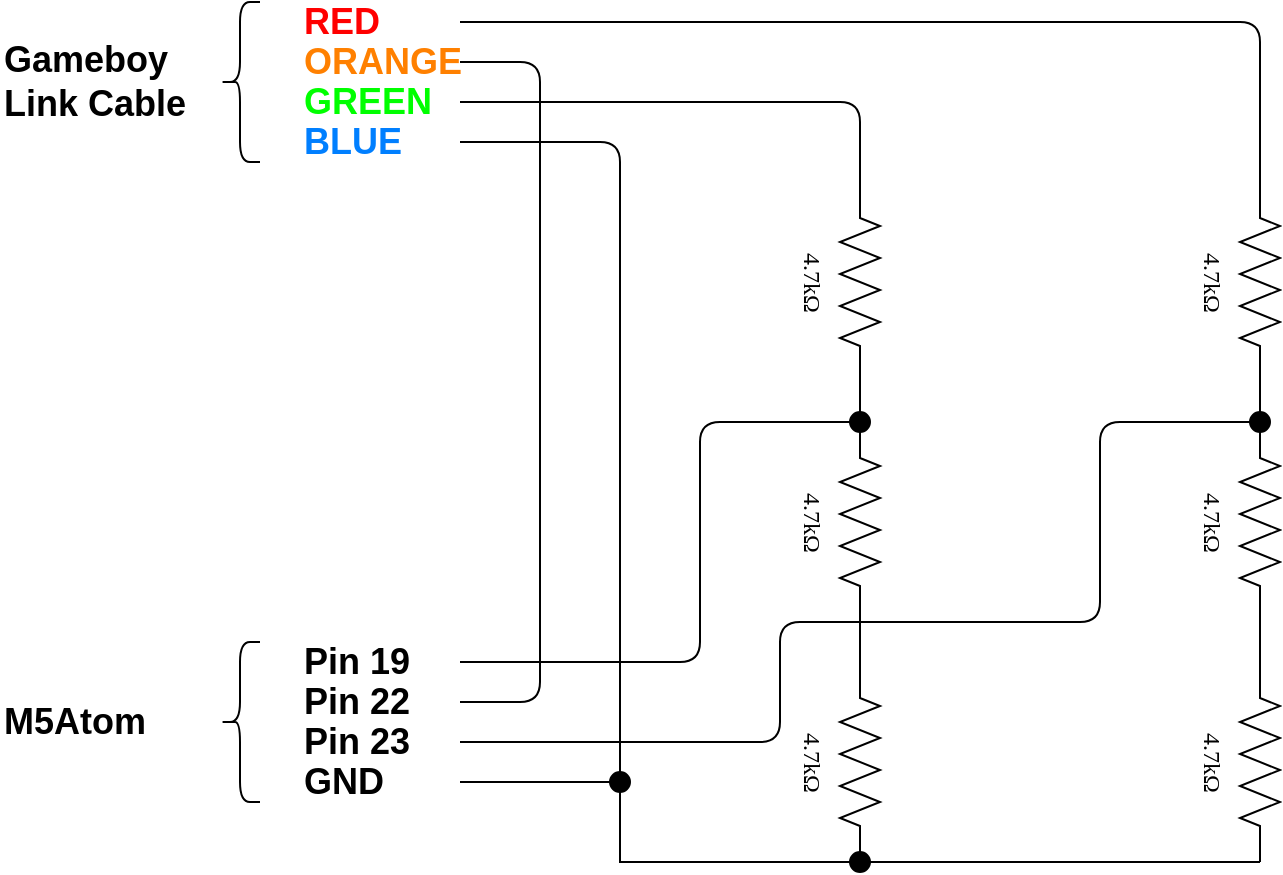 <mxfile version="15.2.9" type="device"><diagram name="Page-1" id="7e0a89b8-554c-2b80-1dc8-d5c74ca68de4"><mxGraphModel dx="946" dy="645" grid="1" gridSize="10" guides="1" tooltips="1" connect="1" arrows="1" fold="1" page="1" pageScale="1" pageWidth="1100" pageHeight="850" background="#ffffff" math="0" shadow="0"><root><mxCell id="0"/><mxCell id="1" parent="0"/><mxCell id="1qMZWkU59ugLYB8IkCdt-1" value="4.7kΩ" style="verticalLabelPosition=bottom;shadow=0;dashed=0;align=center;html=1;verticalAlign=top;strokeWidth=1;shape=mxgraph.electrical.resistors.resistor_2;rounded=1;comic=0;labelBackgroundColor=none;fontFamily=Verdana;fontSize=12;rotation=90;" parent="1" vertex="1"><mxGeometry x="670" y="190" width="100" height="20" as="geometry"/></mxCell><mxCell id="1qMZWkU59ugLYB8IkCdt-2" value="4.7kΩ" style="verticalLabelPosition=bottom;shadow=0;dashed=0;align=center;html=1;verticalAlign=top;strokeWidth=1;shape=mxgraph.electrical.resistors.resistor_2;rounded=1;comic=0;labelBackgroundColor=none;fontFamily=Verdana;fontSize=12;rotation=90;" parent="1" vertex="1"><mxGeometry x="670" y="310" width="100" height="20" as="geometry"/></mxCell><mxCell id="1qMZWkU59ugLYB8IkCdt-3" value="4.7kΩ" style="verticalLabelPosition=bottom;shadow=0;dashed=0;align=center;html=1;verticalAlign=top;strokeWidth=1;shape=mxgraph.electrical.resistors.resistor_2;rounded=1;comic=0;labelBackgroundColor=none;fontFamily=Verdana;fontSize=12;rotation=90;" parent="1" vertex="1"><mxGeometry x="670" y="430" width="100" height="20" as="geometry"/></mxCell><mxCell id="1qMZWkU59ugLYB8IkCdt-4" value="" style="endArrow=none;html=1;entryX=1;entryY=0.5;entryDx=0;entryDy=0;entryPerimeter=0;exitX=0;exitY=0.5;exitDx=0;exitDy=0;exitPerimeter=0;" parent="1" source="1qMZWkU59ugLYB8IkCdt-2" target="1qMZWkU59ugLYB8IkCdt-1" edge="1"><mxGeometry width="50" height="50" relative="1" as="geometry"><mxPoint x="690" y="560" as="sourcePoint"/><mxPoint x="740" y="510" as="targetPoint"/></mxGeometry></mxCell><mxCell id="1qMZWkU59ugLYB8IkCdt-5" value="" style="endArrow=none;html=1;entryX=1;entryY=0.5;entryDx=0;entryDy=0;entryPerimeter=0;exitX=0;exitY=0.5;exitDx=0;exitDy=0;exitPerimeter=0;" parent="1" source="1qMZWkU59ugLYB8IkCdt-3" target="1qMZWkU59ugLYB8IkCdt-2" edge="1"><mxGeometry width="50" height="50" relative="1" as="geometry"><mxPoint x="730" y="280" as="sourcePoint"/><mxPoint x="730" y="260" as="targetPoint"/></mxGeometry></mxCell><mxCell id="1qMZWkU59ugLYB8IkCdt-11" value="4.7kΩ" style="verticalLabelPosition=bottom;shadow=0;dashed=0;align=center;html=1;verticalAlign=top;strokeWidth=1;shape=mxgraph.electrical.resistors.resistor_2;rounded=1;comic=0;labelBackgroundColor=none;fontFamily=Verdana;fontSize=12;rotation=90;" parent="1" vertex="1"><mxGeometry x="870" y="190" width="100" height="20" as="geometry"/></mxCell><mxCell id="1qMZWkU59ugLYB8IkCdt-12" value="4.7kΩ" style="verticalLabelPosition=bottom;shadow=0;dashed=0;align=center;html=1;verticalAlign=top;strokeWidth=1;shape=mxgraph.electrical.resistors.resistor_2;rounded=1;comic=0;labelBackgroundColor=none;fontFamily=Verdana;fontSize=12;rotation=90;" parent="1" vertex="1"><mxGeometry x="870" y="310" width="100" height="20" as="geometry"/></mxCell><mxCell id="1qMZWkU59ugLYB8IkCdt-13" value="4.7kΩ" style="verticalLabelPosition=bottom;shadow=0;dashed=0;align=center;html=1;verticalAlign=top;strokeWidth=1;shape=mxgraph.electrical.resistors.resistor_2;rounded=1;comic=0;labelBackgroundColor=none;fontFamily=Verdana;fontSize=12;rotation=90;" parent="1" vertex="1"><mxGeometry x="870" y="430" width="100" height="20" as="geometry"/></mxCell><mxCell id="1qMZWkU59ugLYB8IkCdt-14" value="" style="endArrow=none;html=1;entryX=1;entryY=0.5;entryDx=0;entryDy=0;entryPerimeter=0;exitX=0;exitY=0.5;exitDx=0;exitDy=0;exitPerimeter=0;" parent="1" source="1qMZWkU59ugLYB8IkCdt-12" target="1qMZWkU59ugLYB8IkCdt-11" edge="1"><mxGeometry width="50" height="50" relative="1" as="geometry"><mxPoint x="890" y="560" as="sourcePoint"/><mxPoint x="940" y="510" as="targetPoint"/></mxGeometry></mxCell><mxCell id="1qMZWkU59ugLYB8IkCdt-15" value="" style="endArrow=none;html=1;entryX=1;entryY=0.5;entryDx=0;entryDy=0;entryPerimeter=0;exitX=0;exitY=0.5;exitDx=0;exitDy=0;exitPerimeter=0;" parent="1" source="1qMZWkU59ugLYB8IkCdt-13" target="1qMZWkU59ugLYB8IkCdt-12" edge="1"><mxGeometry width="50" height="50" relative="1" as="geometry"><mxPoint x="930" y="280" as="sourcePoint"/><mxPoint x="930" y="260" as="targetPoint"/></mxGeometry></mxCell><mxCell id="1qMZWkU59ugLYB8IkCdt-17" value="" style="endArrow=none;html=1;entryX=0;entryY=0.5;entryDx=0;entryDy=0;entryPerimeter=0;" parent="1" target="1qMZWkU59ugLYB8IkCdt-1" edge="1"><mxGeometry width="50" height="50" relative="1" as="geometry"><mxPoint x="520" y="110" as="sourcePoint"/><mxPoint x="740" y="510" as="targetPoint"/><Array as="points"><mxPoint x="720" y="110"/></Array></mxGeometry></mxCell><mxCell id="1qMZWkU59ugLYB8IkCdt-18" value="" style="endArrow=none;html=1;entryX=0;entryY=0.5;entryDx=0;entryDy=0;entryPerimeter=0;exitX=1;exitY=0.5;exitDx=0;exitDy=0;" parent="1" source="1qMZWkU59ugLYB8IkCdt-19" target="1qMZWkU59ugLYB8IkCdt-11" edge="1"><mxGeometry width="50" height="50" relative="1" as="geometry"><mxPoint x="520" y="70" as="sourcePoint"/><mxPoint x="920" y="110.0" as="targetPoint"/><Array as="points"><mxPoint x="920" y="70"/></Array></mxGeometry></mxCell><mxCell id="1qMZWkU59ugLYB8IkCdt-19" value="&lt;font size=&quot;4&quot;&gt;RED&lt;/font&gt;" style="text;html=1;strokeColor=none;fillColor=none;align=left;verticalAlign=middle;whiteSpace=wrap;rounded=0;fontColor=#FF0000;fontStyle=1" parent="1" vertex="1"><mxGeometry x="440" y="60" width="80" height="20" as="geometry"/></mxCell><mxCell id="1qMZWkU59ugLYB8IkCdt-20" value="&lt;font size=&quot;4&quot; color=&quot;#ff8000&quot;&gt;ORANGE&lt;/font&gt;" style="text;html=1;strokeColor=none;fillColor=none;align=left;verticalAlign=middle;whiteSpace=wrap;rounded=0;fontColor=#FF0000;fontStyle=1" parent="1" vertex="1"><mxGeometry x="440" y="80" width="80" height="20" as="geometry"/></mxCell><mxCell id="1qMZWkU59ugLYB8IkCdt-21" value="&lt;font size=&quot;4&quot; color=&quot;#00ff00&quot;&gt;GREEN&lt;/font&gt;" style="text;html=1;strokeColor=none;fillColor=none;align=left;verticalAlign=middle;whiteSpace=wrap;rounded=0;fontColor=#FF0000;fontStyle=1" parent="1" vertex="1"><mxGeometry x="440" y="100" width="80" height="20" as="geometry"/></mxCell><mxCell id="1qMZWkU59ugLYB8IkCdt-22" value="&lt;font size=&quot;4&quot; color=&quot;#007fff&quot;&gt;BLUE&lt;/font&gt;" style="text;html=1;strokeColor=none;fillColor=none;align=left;verticalAlign=middle;whiteSpace=wrap;rounded=0;fontColor=#FF0000;fontStyle=1" parent="1" vertex="1"><mxGeometry x="440" y="120" width="80" height="20" as="geometry"/></mxCell><mxCell id="1qMZWkU59ugLYB8IkCdt-23" value="&lt;font size=&quot;4&quot;&gt;&lt;font color=&quot;#000000&quot;&gt;Pin 19&lt;/font&gt;&lt;br&gt;&lt;/font&gt;" style="text;html=1;strokeColor=none;fillColor=none;align=left;verticalAlign=middle;whiteSpace=wrap;rounded=0;fontColor=#FF0000;fontStyle=1" parent="1" vertex="1"><mxGeometry x="440" y="380" width="80" height="20" as="geometry"/></mxCell><mxCell id="1qMZWkU59ugLYB8IkCdt-25" value="&lt;font size=&quot;4&quot;&gt;&lt;font color=&quot;#000000&quot;&gt;Pin 22&lt;/font&gt;&lt;br&gt;&lt;/font&gt;" style="text;html=1;strokeColor=none;fillColor=none;align=left;verticalAlign=middle;whiteSpace=wrap;rounded=0;fontColor=#FF0000;fontStyle=1" parent="1" vertex="1"><mxGeometry x="440" y="400" width="80" height="20" as="geometry"/></mxCell><mxCell id="1qMZWkU59ugLYB8IkCdt-26" value="&lt;font size=&quot;4&quot;&gt;&lt;font color=&quot;#000000&quot;&gt;Pin 23&lt;/font&gt;&lt;br&gt;&lt;/font&gt;" style="text;html=1;strokeColor=none;fillColor=none;align=left;verticalAlign=middle;whiteSpace=wrap;rounded=0;fontColor=#FF0000;fontStyle=1" parent="1" vertex="1"><mxGeometry x="440" y="420" width="80" height="20" as="geometry"/></mxCell><mxCell id="1qMZWkU59ugLYB8IkCdt-27" value="&lt;font size=&quot;4&quot;&gt;&lt;font color=&quot;#000000&quot;&gt;GND&lt;/font&gt;&lt;br&gt;&lt;/font&gt;" style="text;html=1;strokeColor=none;fillColor=none;align=left;verticalAlign=middle;whiteSpace=wrap;rounded=0;fontColor=#FF0000;fontStyle=1" parent="1" vertex="1"><mxGeometry x="440" y="440" width="80" height="20" as="geometry"/></mxCell><mxCell id="1qMZWkU59ugLYB8IkCdt-28" value="" style="endArrow=none;html=1;fontColor=#FF0000;entryX=1;entryY=0.5;entryDx=0;entryDy=0;entryPerimeter=0;exitX=1;exitY=0.5;exitDx=0;exitDy=0;exitPerimeter=0;" parent="1" source="1qMZWkU59ugLYB8IkCdt-3" target="1qMZWkU59ugLYB8IkCdt-13" edge="1"><mxGeometry width="50" height="50" relative="1" as="geometry"><mxPoint x="440" y="560" as="sourcePoint"/><mxPoint x="490" y="510" as="targetPoint"/></mxGeometry></mxCell><mxCell id="1qMZWkU59ugLYB8IkCdt-29" value="" style="ellipse;whiteSpace=wrap;html=1;aspect=fixed;fontColor=#FF0000;align=left;fillColor=#000000;" parent="1" vertex="1"><mxGeometry x="715" y="485" width="10" height="10" as="geometry"/></mxCell><mxCell id="1qMZWkU59ugLYB8IkCdt-31" value="" style="endArrow=none;html=1;fontColor=#FF0000;entryX=1;entryY=0.5;entryDx=0;entryDy=0;entryPerimeter=0;exitX=1;exitY=0.5;exitDx=0;exitDy=0;rounded=0;" parent="1" source="1qMZWkU59ugLYB8IkCdt-27" target="1qMZWkU59ugLYB8IkCdt-3" edge="1"><mxGeometry width="50" height="50" relative="1" as="geometry"><mxPoint x="440" y="660" as="sourcePoint"/><mxPoint x="490" y="610" as="targetPoint"/><Array as="points"><mxPoint x="600" y="450"/><mxPoint x="600" y="490"/></Array></mxGeometry></mxCell><mxCell id="1qMZWkU59ugLYB8IkCdt-32" value="" style="endArrow=none;html=1;fontColor=#FF0000;exitX=1;exitY=0.5;exitDx=0;exitDy=0;" parent="1" source="1qMZWkU59ugLYB8IkCdt-22" edge="1"><mxGeometry width="50" height="50" relative="1" as="geometry"><mxPoint x="440" y="660" as="sourcePoint"/><mxPoint x="600" y="450" as="targetPoint"/><Array as="points"><mxPoint x="600" y="130"/></Array></mxGeometry></mxCell><mxCell id="1qMZWkU59ugLYB8IkCdt-37" value="" style="ellipse;whiteSpace=wrap;html=1;aspect=fixed;fontColor=#FF0000;align=left;fillColor=#000000;" parent="1" vertex="1"><mxGeometry x="595" y="445" width="10" height="10" as="geometry"/></mxCell><mxCell id="1qMZWkU59ugLYB8IkCdt-39" value="" style="endArrow=none;html=1;fontColor=#FF0000;entryX=1;entryY=0.5;entryDx=0;entryDy=0;exitX=0;exitY=0.5;exitDx=0;exitDy=0;exitPerimeter=0;" parent="1" source="1qMZWkU59ugLYB8IkCdt-12" target="1qMZWkU59ugLYB8IkCdt-26" edge="1"><mxGeometry width="50" height="50" relative="1" as="geometry"><mxPoint x="440" y="570" as="sourcePoint"/><mxPoint x="490" y="520" as="targetPoint"/><Array as="points"><mxPoint x="840" y="270"/><mxPoint x="840" y="370"/><mxPoint x="680" y="370"/><mxPoint x="680" y="430"/></Array></mxGeometry></mxCell><mxCell id="1qMZWkU59ugLYB8IkCdt-40" value="" style="ellipse;whiteSpace=wrap;html=1;aspect=fixed;fontColor=#FF0000;align=left;fillColor=#000000;" parent="1" vertex="1"><mxGeometry x="915" y="265" width="10" height="10" as="geometry"/></mxCell><mxCell id="1qMZWkU59ugLYB8IkCdt-41" value="" style="endArrow=none;html=1;fontColor=#FF0000;exitX=1;exitY=0.5;exitDx=0;exitDy=0;" parent="1" source="1qMZWkU59ugLYB8IkCdt-23" edge="1"><mxGeometry width="50" height="50" relative="1" as="geometry"><mxPoint x="440" y="570" as="sourcePoint"/><mxPoint x="720" y="270" as="targetPoint"/><Array as="points"><mxPoint x="640" y="390"/><mxPoint x="640" y="270"/></Array></mxGeometry></mxCell><mxCell id="1qMZWkU59ugLYB8IkCdt-42" value="" style="endArrow=none;html=1;fontColor=#FF0000;entryX=1;entryY=0.5;entryDx=0;entryDy=0;exitX=1;exitY=0.5;exitDx=0;exitDy=0;" parent="1" source="1qMZWkU59ugLYB8IkCdt-20" target="1qMZWkU59ugLYB8IkCdt-25" edge="1"><mxGeometry width="50" height="50" relative="1" as="geometry"><mxPoint x="440" y="570" as="sourcePoint"/><mxPoint x="490" y="520" as="targetPoint"/><Array as="points"><mxPoint x="560" y="90"/><mxPoint x="560" y="410"/></Array></mxGeometry></mxCell><mxCell id="1qMZWkU59ugLYB8IkCdt-43" value="" style="ellipse;whiteSpace=wrap;html=1;aspect=fixed;fontColor=#FF0000;align=left;fillColor=#000000;" parent="1" vertex="1"><mxGeometry x="715" y="265" width="10" height="10" as="geometry"/></mxCell><mxCell id="1qMZWkU59ugLYB8IkCdt-45" value="" style="shape=curlyBracket;whiteSpace=wrap;html=1;rounded=1;fillColor=#000000;fontColor=#FF0000;align=left;" parent="1" vertex="1"><mxGeometry x="400" y="60" width="20" height="80" as="geometry"/></mxCell><mxCell id="1qMZWkU59ugLYB8IkCdt-46" value="&lt;font color=&quot;#000000&quot; style=&quot;font-size: 18px;&quot;&gt;Gameboy&lt;br style=&quot;font-size: 18px;&quot;&gt;Link Cable&lt;/font&gt;" style="text;strokeColor=none;fillColor=none;align=left;verticalAlign=middle;rounded=0;fontColor=#FF0000;fontStyle=1;html=1;whiteSpace=wrap;fontSize=18;" parent="1" vertex="1"><mxGeometry x="290" y="75" width="110" height="50" as="geometry"/></mxCell><mxCell id="1qMZWkU59ugLYB8IkCdt-47" style="edgeStyle=none;rounded=0;orthogonalLoop=1;jettySize=auto;html=1;exitX=1;exitY=0.5;exitDx=0;exitDy=0;fontColor=#FF0000;" parent="1" source="1qMZWkU59ugLYB8IkCdt-46" target="1qMZWkU59ugLYB8IkCdt-46" edge="1"><mxGeometry relative="1" as="geometry"/></mxCell><mxCell id="1qMZWkU59ugLYB8IkCdt-48" value="" style="shape=curlyBracket;whiteSpace=wrap;html=1;rounded=1;fillColor=#000000;fontColor=#FF0000;align=left;" parent="1" vertex="1"><mxGeometry x="400" y="380" width="20" height="80" as="geometry"/></mxCell><mxCell id="1qMZWkU59ugLYB8IkCdt-49" value="&lt;font color=&quot;#000000&quot; style=&quot;font-size: 18px&quot;&gt;&lt;span style=&quot;font-size: 18px&quot;&gt;M5Atom&lt;/span&gt;&lt;/font&gt;" style="text;strokeColor=none;fillColor=none;align=left;verticalAlign=middle;rounded=0;fontColor=#FF0000;fontStyle=1;html=1;whiteSpace=wrap;fontSize=18;" parent="1" vertex="1"><mxGeometry x="290" y="395" width="70" height="50" as="geometry"/></mxCell></root></mxGraphModel></diagram></mxfile>
